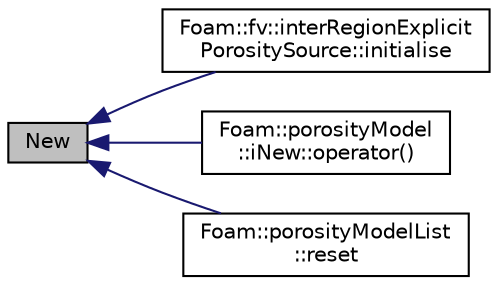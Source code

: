 digraph "New"
{
  bgcolor="transparent";
  edge [fontname="Helvetica",fontsize="10",labelfontname="Helvetica",labelfontsize="10"];
  node [fontname="Helvetica",fontsize="10",shape=record];
  rankdir="LR";
  Node1 [label="New",height=0.2,width=0.4,color="black", fillcolor="grey75", style="filled", fontcolor="black"];
  Node1 -> Node2 [dir="back",color="midnightblue",fontsize="10",style="solid",fontname="Helvetica"];
  Node2 [label="Foam::fv::interRegionExplicit\lPorositySource::initialise",height=0.2,width=0.4,color="black",URL="$a01153.html#a18abf8b19283101238a77c9e6865b673",tooltip="Initialise. "];
  Node1 -> Node3 [dir="back",color="midnightblue",fontsize="10",style="solid",fontname="Helvetica"];
  Node3 [label="Foam::porosityModel\l::iNew::operator()",height=0.2,width=0.4,color="black",URL="$a01072.html#a382b44e2f88733d70ae67147761e704b"];
  Node1 -> Node4 [dir="back",color="midnightblue",fontsize="10",style="solid",fontname="Helvetica"];
  Node4 [label="Foam::porosityModelList\l::reset",height=0.2,width=0.4,color="black",URL="$a01929.html#a08d5e47664d164c806dc4d18a7d139aa",tooltip="Reset the source list. "];
}
